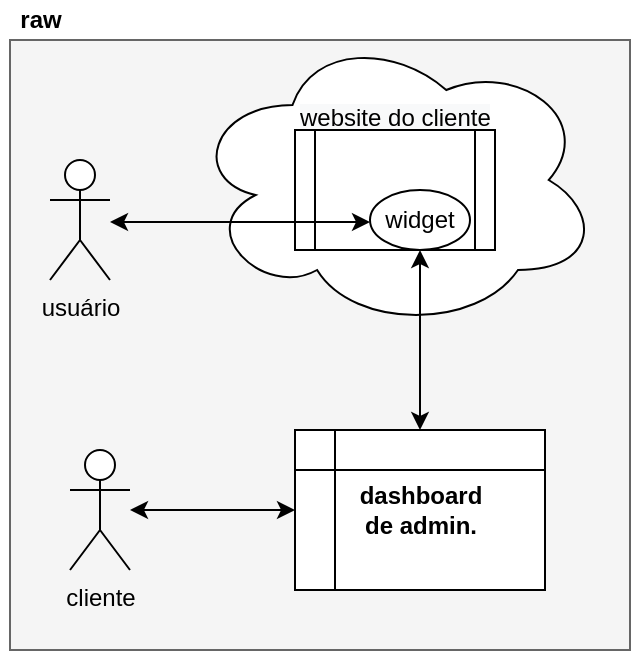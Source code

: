 <mxfile version="14.6.13" type="device"><diagram id="R2lEEEUBdFMjLlhIrx00" name="Page-1"><mxGraphModel dx="593" dy="538" grid="1" gridSize="10" guides="1" tooltips="1" connect="1" arrows="1" fold="1" page="1" pageScale="1" pageWidth="850" pageHeight="1100" math="0" shadow="0" extFonts="Permanent Marker^https://fonts.googleapis.com/css?family=Permanent+Marker"><root><mxCell id="0"/><mxCell id="1" parent="0"/><mxCell id="i8sTt7u5J0IddsqXkmVq-12" value="" style="rounded=0;whiteSpace=wrap;html=1;fillColor=#f5f5f5;strokeColor=#666666;fontColor=#333333;movable=0;resizable=0;rotatable=0;deletable=0;editable=0;connectable=0;" vertex="1" parent="1"><mxGeometry x="20" y="25" width="310" height="305" as="geometry"/></mxCell><mxCell id="F7SwikHr_bUZX-mXwGhk-1" value="&lt;b&gt;dashboard&lt;br&gt;de admin.&lt;br&gt;&lt;/b&gt;" style="shape=internalStorage;whiteSpace=wrap;html=1;backgroundOutline=1;movable=0;resizable=0;rotatable=0;deletable=0;editable=0;connectable=0;" parent="1" vertex="1"><mxGeometry x="162.5" y="220" width="125" height="80" as="geometry"/></mxCell><mxCell id="F7SwikHr_bUZX-mXwGhk-3" value="" style="rounded=0;orthogonalLoop=1;jettySize=auto;html=1;startArrow=classic;startFill=1;movable=0;resizable=0;rotatable=0;deletable=0;editable=0;connectable=0;" parent="1" source="F7SwikHr_bUZX-mXwGhk-2" target="F7SwikHr_bUZX-mXwGhk-1" edge="1"><mxGeometry relative="1" as="geometry"/></mxCell><mxCell id="F7SwikHr_bUZX-mXwGhk-2" value="cliente" style="shape=umlActor;verticalLabelPosition=bottom;verticalAlign=top;html=1;outlineConnect=0;movable=0;resizable=0;rotatable=0;deletable=0;editable=0;connectable=0;" parent="1" vertex="1"><mxGeometry x="50" y="230" width="30" height="60" as="geometry"/></mxCell><mxCell id="i8sTt7u5J0IddsqXkmVq-1" value="usuário" style="shape=umlActor;verticalLabelPosition=bottom;verticalAlign=top;html=1;outlineConnect=0;movable=0;resizable=0;rotatable=0;deletable=0;editable=0;connectable=0;" vertex="1" parent="1"><mxGeometry x="40" y="85" width="30" height="60" as="geometry"/></mxCell><mxCell id="i8sTt7u5J0IddsqXkmVq-9" value="" style="group;movable=0;resizable=0;rotatable=0;deletable=0;editable=0;connectable=0;" vertex="1" connectable="0" parent="1"><mxGeometry x="110" y="20" width="205" height="150" as="geometry"/></mxCell><mxCell id="vonB9J6Ug__A6pj_WjZc-1" value="" style="ellipse;shape=cloud;whiteSpace=wrap;html=1;movable=0;resizable=0;rotatable=0;deletable=0;editable=0;connectable=0;" parent="i8sTt7u5J0IddsqXkmVq-9" vertex="1"><mxGeometry width="205" height="150" as="geometry"/></mxCell><mxCell id="i8sTt7u5J0IddsqXkmVq-5" value="&lt;span style=&quot;color: rgb(0 , 0 , 0) ; font-family: &amp;#34;helvetica&amp;#34; ; font-size: 12px ; font-style: normal ; font-weight: 400 ; letter-spacing: normal ; text-align: center ; text-indent: 0px ; text-transform: none ; word-spacing: 0px ; background-color: rgb(248 , 249 , 250) ; display: inline ; float: none&quot;&gt;website&amp;nbsp;&lt;/span&gt;&lt;span style=&quot;color: rgb(0 , 0 , 0) ; font-family: &amp;#34;helvetica&amp;#34; ; font-size: 12px ; font-style: normal ; font-weight: 400 ; letter-spacing: normal ; text-align: center ; text-indent: 0px ; text-transform: none ; word-spacing: 0px ; background-color: rgb(248 , 249 , 250) ; display: inline ; float: none&quot;&gt;do cliente&lt;/span&gt;" style="text;whiteSpace=wrap;html=1;movable=0;resizable=0;rotatable=0;deletable=0;editable=0;connectable=0;" vertex="1" parent="i8sTt7u5J0IddsqXkmVq-9"><mxGeometry x="52.5" y="30" width="107.5" height="30" as="geometry"/></mxCell><mxCell id="i8sTt7u5J0IddsqXkmVq-6" value="" style="shape=process;whiteSpace=wrap;html=1;backgroundOutline=1;movable=0;resizable=0;rotatable=0;deletable=0;editable=0;connectable=0;" vertex="1" parent="i8sTt7u5J0IddsqXkmVq-9"><mxGeometry x="52.5" y="50" width="100" height="60" as="geometry"/></mxCell><mxCell id="i8sTt7u5J0IddsqXkmVq-7" value="widget" style="ellipse;whiteSpace=wrap;html=1;movable=0;resizable=0;rotatable=0;deletable=0;editable=0;connectable=0;" vertex="1" parent="i8sTt7u5J0IddsqXkmVq-9"><mxGeometry x="90" y="80" width="50" height="30" as="geometry"/></mxCell><mxCell id="i8sTt7u5J0IddsqXkmVq-4" value="" style="rounded=0;orthogonalLoop=1;jettySize=auto;html=1;startArrow=classic;startFill=1;movable=0;resizable=0;rotatable=0;deletable=0;editable=0;connectable=0;" edge="1" parent="1"><mxGeometry relative="1" as="geometry"><mxPoint x="70" y="116" as="sourcePoint"/><mxPoint x="200" y="116" as="targetPoint"/></mxGeometry></mxCell><mxCell id="i8sTt7u5J0IddsqXkmVq-10" style="edgeStyle=none;rounded=0;orthogonalLoop=1;jettySize=auto;html=1;startArrow=classic;startFill=1;movable=0;resizable=0;rotatable=0;deletable=0;editable=0;connectable=0;" edge="1" parent="1" source="i8sTt7u5J0IddsqXkmVq-7" target="F7SwikHr_bUZX-mXwGhk-1"><mxGeometry relative="1" as="geometry"/></mxCell><mxCell id="i8sTt7u5J0IddsqXkmVq-13" value="raw" style="text;html=1;align=center;verticalAlign=middle;resizable=0;points=[];autosize=1;strokeColor=none;fontStyle=1;movable=0;rotatable=0;deletable=0;editable=0;connectable=0;" vertex="1" parent="1"><mxGeometry x="15" y="5" width="40" height="20" as="geometry"/></mxCell></root></mxGraphModel></diagram></mxfile>